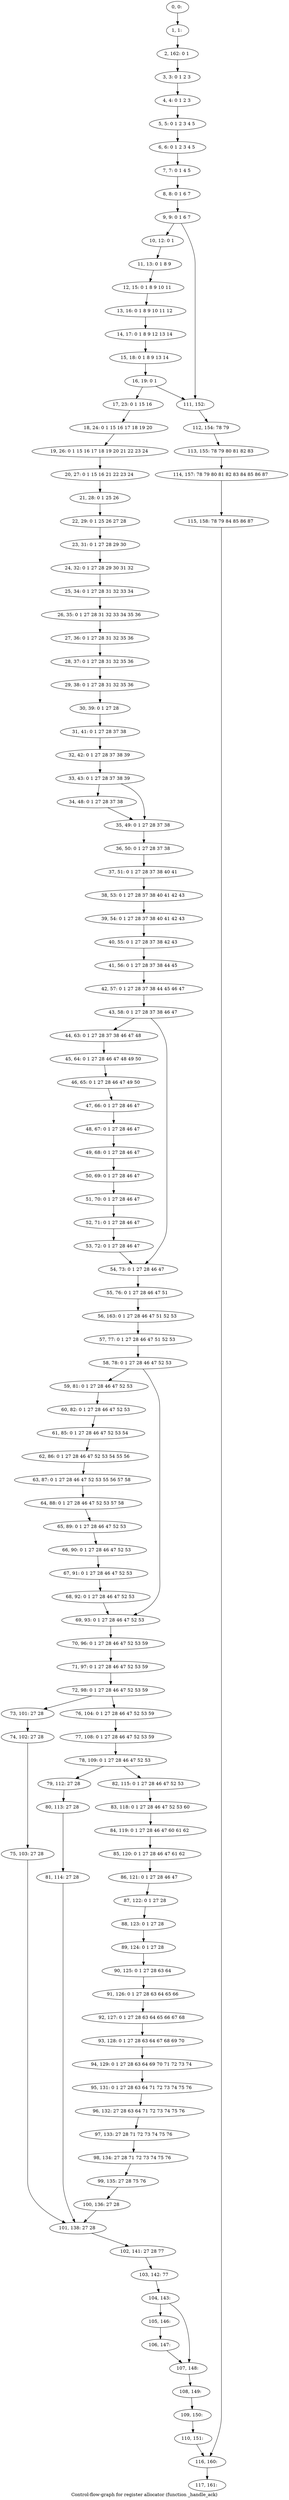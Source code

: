 digraph G {
graph [label="Control-flow-graph for register allocator (function _handle_ack)"]
0[label="0, 0: "];
1[label="1, 1: "];
2[label="2, 162: 0 1 "];
3[label="3, 3: 0 1 2 3 "];
4[label="4, 4: 0 1 2 3 "];
5[label="5, 5: 0 1 2 3 4 5 "];
6[label="6, 6: 0 1 2 3 4 5 "];
7[label="7, 7: 0 1 4 5 "];
8[label="8, 8: 0 1 6 7 "];
9[label="9, 9: 0 1 6 7 "];
10[label="10, 12: 0 1 "];
11[label="11, 13: 0 1 8 9 "];
12[label="12, 15: 0 1 8 9 10 11 "];
13[label="13, 16: 0 1 8 9 10 11 12 "];
14[label="14, 17: 0 1 8 9 12 13 14 "];
15[label="15, 18: 0 1 8 9 13 14 "];
16[label="16, 19: 0 1 "];
17[label="17, 23: 0 1 15 16 "];
18[label="18, 24: 0 1 15 16 17 18 19 20 "];
19[label="19, 26: 0 1 15 16 17 18 19 20 21 22 23 24 "];
20[label="20, 27: 0 1 15 16 21 22 23 24 "];
21[label="21, 28: 0 1 25 26 "];
22[label="22, 29: 0 1 25 26 27 28 "];
23[label="23, 31: 0 1 27 28 29 30 "];
24[label="24, 32: 0 1 27 28 29 30 31 32 "];
25[label="25, 34: 0 1 27 28 31 32 33 34 "];
26[label="26, 35: 0 1 27 28 31 32 33 34 35 36 "];
27[label="27, 36: 0 1 27 28 31 32 35 36 "];
28[label="28, 37: 0 1 27 28 31 32 35 36 "];
29[label="29, 38: 0 1 27 28 31 32 35 36 "];
30[label="30, 39: 0 1 27 28 "];
31[label="31, 41: 0 1 27 28 37 38 "];
32[label="32, 42: 0 1 27 28 37 38 39 "];
33[label="33, 43: 0 1 27 28 37 38 39 "];
34[label="34, 48: 0 1 27 28 37 38 "];
35[label="35, 49: 0 1 27 28 37 38 "];
36[label="36, 50: 0 1 27 28 37 38 "];
37[label="37, 51: 0 1 27 28 37 38 40 41 "];
38[label="38, 53: 0 1 27 28 37 38 40 41 42 43 "];
39[label="39, 54: 0 1 27 28 37 38 40 41 42 43 "];
40[label="40, 55: 0 1 27 28 37 38 42 43 "];
41[label="41, 56: 0 1 27 28 37 38 44 45 "];
42[label="42, 57: 0 1 27 28 37 38 44 45 46 47 "];
43[label="43, 58: 0 1 27 28 37 38 46 47 "];
44[label="44, 63: 0 1 27 28 37 38 46 47 48 "];
45[label="45, 64: 0 1 27 28 46 47 48 49 50 "];
46[label="46, 65: 0 1 27 28 46 47 49 50 "];
47[label="47, 66: 0 1 27 28 46 47 "];
48[label="48, 67: 0 1 27 28 46 47 "];
49[label="49, 68: 0 1 27 28 46 47 "];
50[label="50, 69: 0 1 27 28 46 47 "];
51[label="51, 70: 0 1 27 28 46 47 "];
52[label="52, 71: 0 1 27 28 46 47 "];
53[label="53, 72: 0 1 27 28 46 47 "];
54[label="54, 73: 0 1 27 28 46 47 "];
55[label="55, 76: 0 1 27 28 46 47 51 "];
56[label="56, 163: 0 1 27 28 46 47 51 52 53 "];
57[label="57, 77: 0 1 27 28 46 47 51 52 53 "];
58[label="58, 78: 0 1 27 28 46 47 52 53 "];
59[label="59, 81: 0 1 27 28 46 47 52 53 "];
60[label="60, 82: 0 1 27 28 46 47 52 53 "];
61[label="61, 85: 0 1 27 28 46 47 52 53 54 "];
62[label="62, 86: 0 1 27 28 46 47 52 53 54 55 56 "];
63[label="63, 87: 0 1 27 28 46 47 52 53 55 56 57 58 "];
64[label="64, 88: 0 1 27 28 46 47 52 53 57 58 "];
65[label="65, 89: 0 1 27 28 46 47 52 53 "];
66[label="66, 90: 0 1 27 28 46 47 52 53 "];
67[label="67, 91: 0 1 27 28 46 47 52 53 "];
68[label="68, 92: 0 1 27 28 46 47 52 53 "];
69[label="69, 93: 0 1 27 28 46 47 52 53 "];
70[label="70, 96: 0 1 27 28 46 47 52 53 59 "];
71[label="71, 97: 0 1 27 28 46 47 52 53 59 "];
72[label="72, 98: 0 1 27 28 46 47 52 53 59 "];
73[label="73, 101: 27 28 "];
74[label="74, 102: 27 28 "];
75[label="75, 103: 27 28 "];
76[label="76, 104: 0 1 27 28 46 47 52 53 59 "];
77[label="77, 108: 0 1 27 28 46 47 52 53 59 "];
78[label="78, 109: 0 1 27 28 46 47 52 53 "];
79[label="79, 112: 27 28 "];
80[label="80, 113: 27 28 "];
81[label="81, 114: 27 28 "];
82[label="82, 115: 0 1 27 28 46 47 52 53 "];
83[label="83, 118: 0 1 27 28 46 47 52 53 60 "];
84[label="84, 119: 0 1 27 28 46 47 60 61 62 "];
85[label="85, 120: 0 1 27 28 46 47 61 62 "];
86[label="86, 121: 0 1 27 28 46 47 "];
87[label="87, 122: 0 1 27 28 "];
88[label="88, 123: 0 1 27 28 "];
89[label="89, 124: 0 1 27 28 "];
90[label="90, 125: 0 1 27 28 63 64 "];
91[label="91, 126: 0 1 27 28 63 64 65 66 "];
92[label="92, 127: 0 1 27 28 63 64 65 66 67 68 "];
93[label="93, 128: 0 1 27 28 63 64 67 68 69 70 "];
94[label="94, 129: 0 1 27 28 63 64 69 70 71 72 73 74 "];
95[label="95, 131: 0 1 27 28 63 64 71 72 73 74 75 76 "];
96[label="96, 132: 27 28 63 64 71 72 73 74 75 76 "];
97[label="97, 133: 27 28 71 72 73 74 75 76 "];
98[label="98, 134: 27 28 71 72 73 74 75 76 "];
99[label="99, 135: 27 28 75 76 "];
100[label="100, 136: 27 28 "];
101[label="101, 138: 27 28 "];
102[label="102, 141: 27 28 77 "];
103[label="103, 142: 77 "];
104[label="104, 143: "];
105[label="105, 146: "];
106[label="106, 147: "];
107[label="107, 148: "];
108[label="108, 149: "];
109[label="109, 150: "];
110[label="110, 151: "];
111[label="111, 152: "];
112[label="112, 154: 78 79 "];
113[label="113, 155: 78 79 80 81 82 83 "];
114[label="114, 157: 78 79 80 81 82 83 84 85 86 87 "];
115[label="115, 158: 78 79 84 85 86 87 "];
116[label="116, 160: "];
117[label="117, 161: "];
0->1 ;
1->2 ;
2->3 ;
3->4 ;
4->5 ;
5->6 ;
6->7 ;
7->8 ;
8->9 ;
9->10 ;
9->111 ;
10->11 ;
11->12 ;
12->13 ;
13->14 ;
14->15 ;
15->16 ;
16->17 ;
16->111 ;
17->18 ;
18->19 ;
19->20 ;
20->21 ;
21->22 ;
22->23 ;
23->24 ;
24->25 ;
25->26 ;
26->27 ;
27->28 ;
28->29 ;
29->30 ;
30->31 ;
31->32 ;
32->33 ;
33->34 ;
33->35 ;
34->35 ;
35->36 ;
36->37 ;
37->38 ;
38->39 ;
39->40 ;
40->41 ;
41->42 ;
42->43 ;
43->44 ;
43->54 ;
44->45 ;
45->46 ;
46->47 ;
47->48 ;
48->49 ;
49->50 ;
50->51 ;
51->52 ;
52->53 ;
53->54 ;
54->55 ;
55->56 ;
56->57 ;
57->58 ;
58->59 ;
58->69 ;
59->60 ;
60->61 ;
61->62 ;
62->63 ;
63->64 ;
64->65 ;
65->66 ;
66->67 ;
67->68 ;
68->69 ;
69->70 ;
70->71 ;
71->72 ;
72->73 ;
72->76 ;
73->74 ;
74->75 ;
75->101 ;
76->77 ;
77->78 ;
78->79 ;
78->82 ;
79->80 ;
80->81 ;
81->101 ;
82->83 ;
83->84 ;
84->85 ;
85->86 ;
86->87 ;
87->88 ;
88->89 ;
89->90 ;
90->91 ;
91->92 ;
92->93 ;
93->94 ;
94->95 ;
95->96 ;
96->97 ;
97->98 ;
98->99 ;
99->100 ;
100->101 ;
101->102 ;
102->103 ;
103->104 ;
104->105 ;
104->107 ;
105->106 ;
106->107 ;
107->108 ;
108->109 ;
109->110 ;
110->116 ;
111->112 ;
112->113 ;
113->114 ;
114->115 ;
115->116 ;
116->117 ;
}
